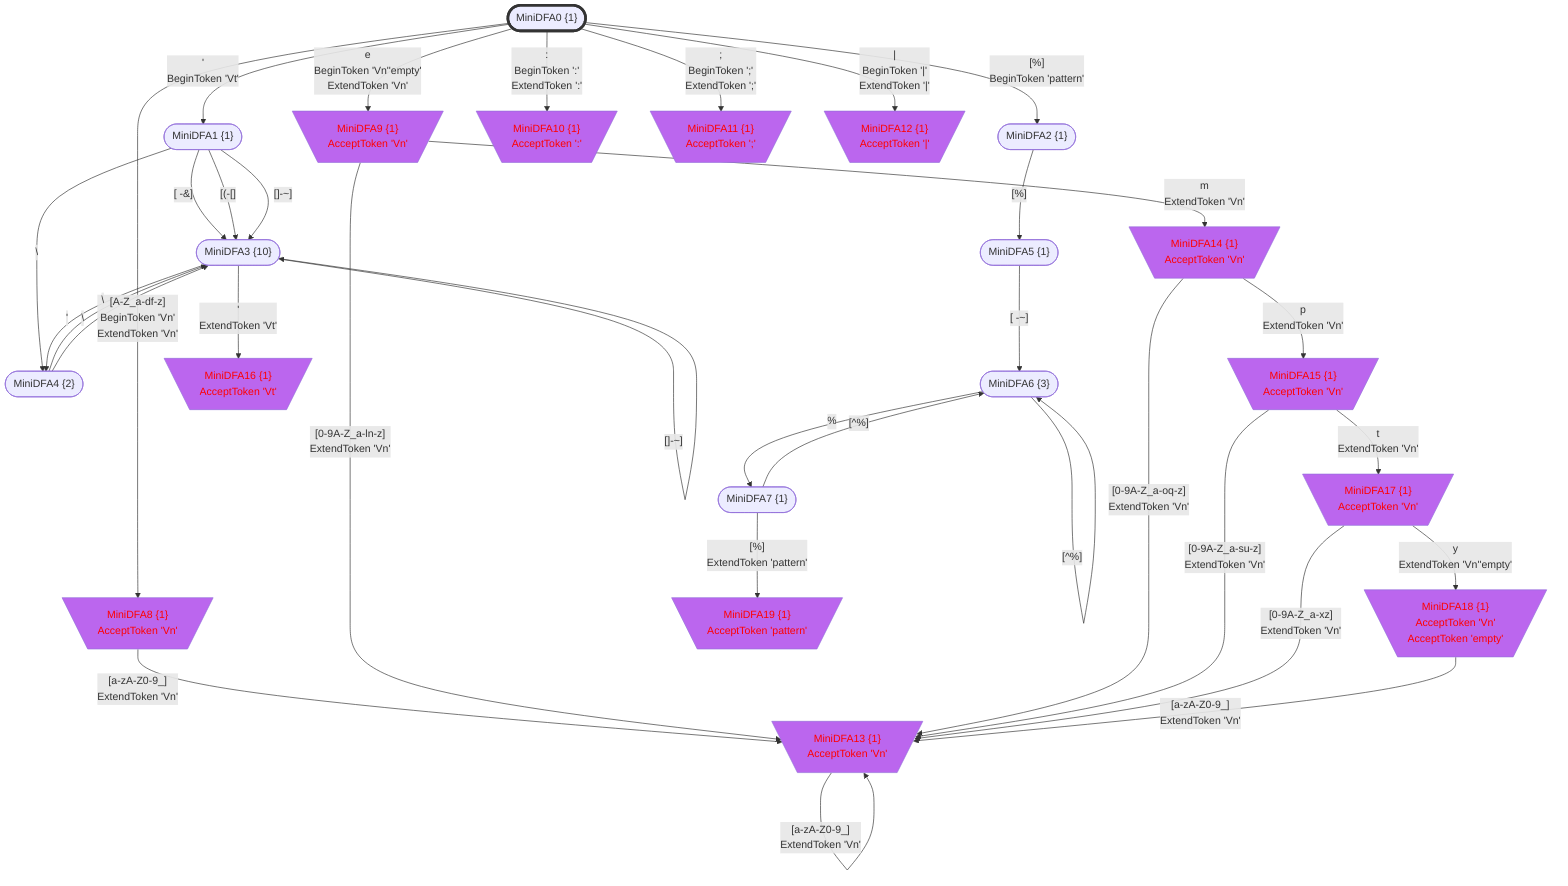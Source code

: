 flowchart
classDef c0001 color:#FF0000;
classDef c0010 stroke-dasharray: 10 10;
classDef c0011 stroke-dasharray: 10 10,color:#FF0000;
classDef c0100 fill:#BB66EE;
classDef c0101 fill:#BB66EE,color:#FF0000;
classDef c0110 fill:#BB66EE,stroke-dasharray: 10 10;
classDef c0111 fill:#BB66EE,stroke-dasharray: 10 10,color:#FF0000;
classDef c1000 stroke:#333,stroke-width:4px;
classDef c1001 stroke:#333,stroke-width:4px,color:#FF0000;
classDef c1010 stroke:#333,stroke-width:4px,stroke-dasharray: 10 10;
classDef c1011 stroke:#333,stroke-width:4px,stroke-dasharray: 10 10,color:#FF0000;
classDef c1100 stroke:#333,stroke-width:4px,fill:#BB66EE;
classDef c1101 stroke:#333,stroke-width:4px,fill:#BB66EE,color:#FF0000;
classDef c1110 stroke:#333,stroke-width:4px,fill:#BB66EE,stroke-dasharray: 10 10;
classDef c1111 stroke:#333,stroke-width:4px,fill:#BB66EE,stroke-dasharray: 10 10,color:#FF0000;
MiniDFA0_-339152269(["MiniDFA0 {1}"])
class MiniDFA0_-339152269 c1000;
MiniDFA8_1794100827[\"MiniDFA8 {1}
AcceptToken 'Vn'"/]
class MiniDFA8_1794100827 c0101;
MiniDFA9_553554605[\"MiniDFA9 {1}
AcceptToken 'Vn'"/]
class MiniDFA9_553554605 c0101;
MiniDFA1_-1189134655(["MiniDFA1 {1}"])
MiniDFA2_215997034(["MiniDFA2 {1}"])
MiniDFA10_-925134283[\"MiniDFA10 {1}
AcceptToken ':'"/]
class MiniDFA10_-925134283 c0101;
MiniDFA11_1289570263[\"MiniDFA11 {1}
AcceptToken ';'"/]
class MiniDFA11_1289570263 c0101;
MiniDFA12_-1201688988[\"MiniDFA12 {1}
AcceptToken '|'"/]
class MiniDFA12_-1201688988 c0101;
MiniDFA13_-1062044516[\"MiniDFA13 {1}
AcceptToken 'Vn'"/]
class MiniDFA13_-1062044516 c0101;
MiniDFA14_-772034862[\"MiniDFA14 {1}
AcceptToken 'Vn'"/]
class MiniDFA14_-772034862 c0101;
MiniDFA3_742957008(["MiniDFA3 {10}"])
MiniDFA4_2001254085(["MiniDFA4 {2}"])
MiniDFA5_7543543(["MiniDFA5 {1}"])
MiniDFA15_1367419142[\"MiniDFA15 {1}
AcceptToken 'Vn'"/]
class MiniDFA15_1367419142 c0101;
MiniDFA16_667520748[\"MiniDFA16 {1}
AcceptToken 'Vt'"/]
class MiniDFA16_667520748 c0101;
MiniDFA6_-1460448968(["MiniDFA6 {3}"])
MiniDFA17_-1358450166[\"MiniDFA17 {1}
AcceptToken 'Vn'"/]
class MiniDFA17_-1358450166 c0101;
MiniDFA7_1744683586(["MiniDFA7 {1}"])
MiniDFA18_-1113869385[\"MiniDFA18 {1}
AcceptToken 'Vn'
AcceptToken 'empty'"/]
class MiniDFA18_-1113869385 c0101;
MiniDFA19_-541931836[\"MiniDFA19 {1}
AcceptToken 'pattern'"/]
class MiniDFA19_-541931836 c0101;
MiniDFA0_-339152269 -->|"[A-Z_a-df-z]
BeginToken 'Vn'
ExtendToken 'Vn'"|MiniDFA8_1794100827
MiniDFA0_-339152269 -->|"e
BeginToken 'Vn''empty'
ExtendToken 'Vn'"|MiniDFA9_553554605
MiniDFA0_-339152269 -->|"'
BeginToken 'Vt'"|MiniDFA1_-1189134655
MiniDFA0_-339152269 -->|"[%]
BeginToken 'pattern'"|MiniDFA2_215997034
MiniDFA0_-339152269 -->|":
BeginToken ':'
ExtendToken ':'"|MiniDFA10_-925134283
MiniDFA0_-339152269 -->|";
BeginToken ';'
ExtendToken ';'"|MiniDFA11_1289570263
MiniDFA0_-339152269 -->|"|
BeginToken '|'
ExtendToken '|'"|MiniDFA12_-1201688988
MiniDFA8_1794100827 -->|"[a-zA-Z0-9_]
ExtendToken 'Vn'"|MiniDFA13_-1062044516
MiniDFA9_553554605 -->|"[0-9A-Z_a-ln-z]
ExtendToken 'Vn'"|MiniDFA13_-1062044516
MiniDFA9_553554605 -->|"m
ExtendToken 'Vn'"|MiniDFA14_-772034862
MiniDFA1_-1189134655 -->|"[#32;-&]"|MiniDFA3_742957008
MiniDFA1_-1189134655 -->|"#92;"|MiniDFA4_2001254085
MiniDFA1_-1189134655 -->|"[(-[]"|MiniDFA3_742957008
MiniDFA1_-1189134655 -->|"[]-~]"|MiniDFA3_742957008
MiniDFA2_215997034 -->|"[%]"|MiniDFA5_7543543
MiniDFA13_-1062044516 -->|"[a-zA-Z0-9_]
ExtendToken 'Vn'"|MiniDFA13_-1062044516
MiniDFA14_-772034862 -->|"[0-9A-Z_a-oq-z]
ExtendToken 'Vn'"|MiniDFA13_-1062044516
MiniDFA14_-772034862 -->|"p
ExtendToken 'Vn'"|MiniDFA15_1367419142
MiniDFA3_742957008 -->|"[#32;-&]"|MiniDFA3_742957008
MiniDFA3_742957008 -->|"#92;"|MiniDFA4_2001254085
MiniDFA3_742957008 -->|"[(-[]"|MiniDFA3_742957008
MiniDFA3_742957008 -->|"[]-~]"|MiniDFA3_742957008
MiniDFA3_742957008 -->|"'
ExtendToken 'Vt'"|MiniDFA16_667520748
MiniDFA4_2001254085 -->|"'"|MiniDFA3_742957008
MiniDFA4_2001254085 -->|"#92;"|MiniDFA3_742957008
MiniDFA5_7543543 -->|"[#32;-~]"|MiniDFA6_-1460448968
MiniDFA15_1367419142 -->|"[0-9A-Z_a-su-z]
ExtendToken 'Vn'"|MiniDFA13_-1062044516
MiniDFA15_1367419142 -->|"t
ExtendToken 'Vn'"|MiniDFA17_-1358450166
MiniDFA6_-1460448968 -->|"[^%]"|MiniDFA6_-1460448968
MiniDFA6_-1460448968 -->|"%"|MiniDFA7_1744683586
MiniDFA17_-1358450166 -->|"[0-9A-Z_a-xz]
ExtendToken 'Vn'"|MiniDFA13_-1062044516
MiniDFA17_-1358450166 -->|"y
ExtendToken 'Vn''empty'"|MiniDFA18_-1113869385
MiniDFA7_1744683586 -->|"[^%]"|MiniDFA6_-1460448968
MiniDFA7_1744683586 -->|"[%]
ExtendToken 'pattern'"|MiniDFA19_-541931836
MiniDFA18_-1113869385 -->|"[a-zA-Z0-9_]
ExtendToken 'Vn'"|MiniDFA13_-1062044516